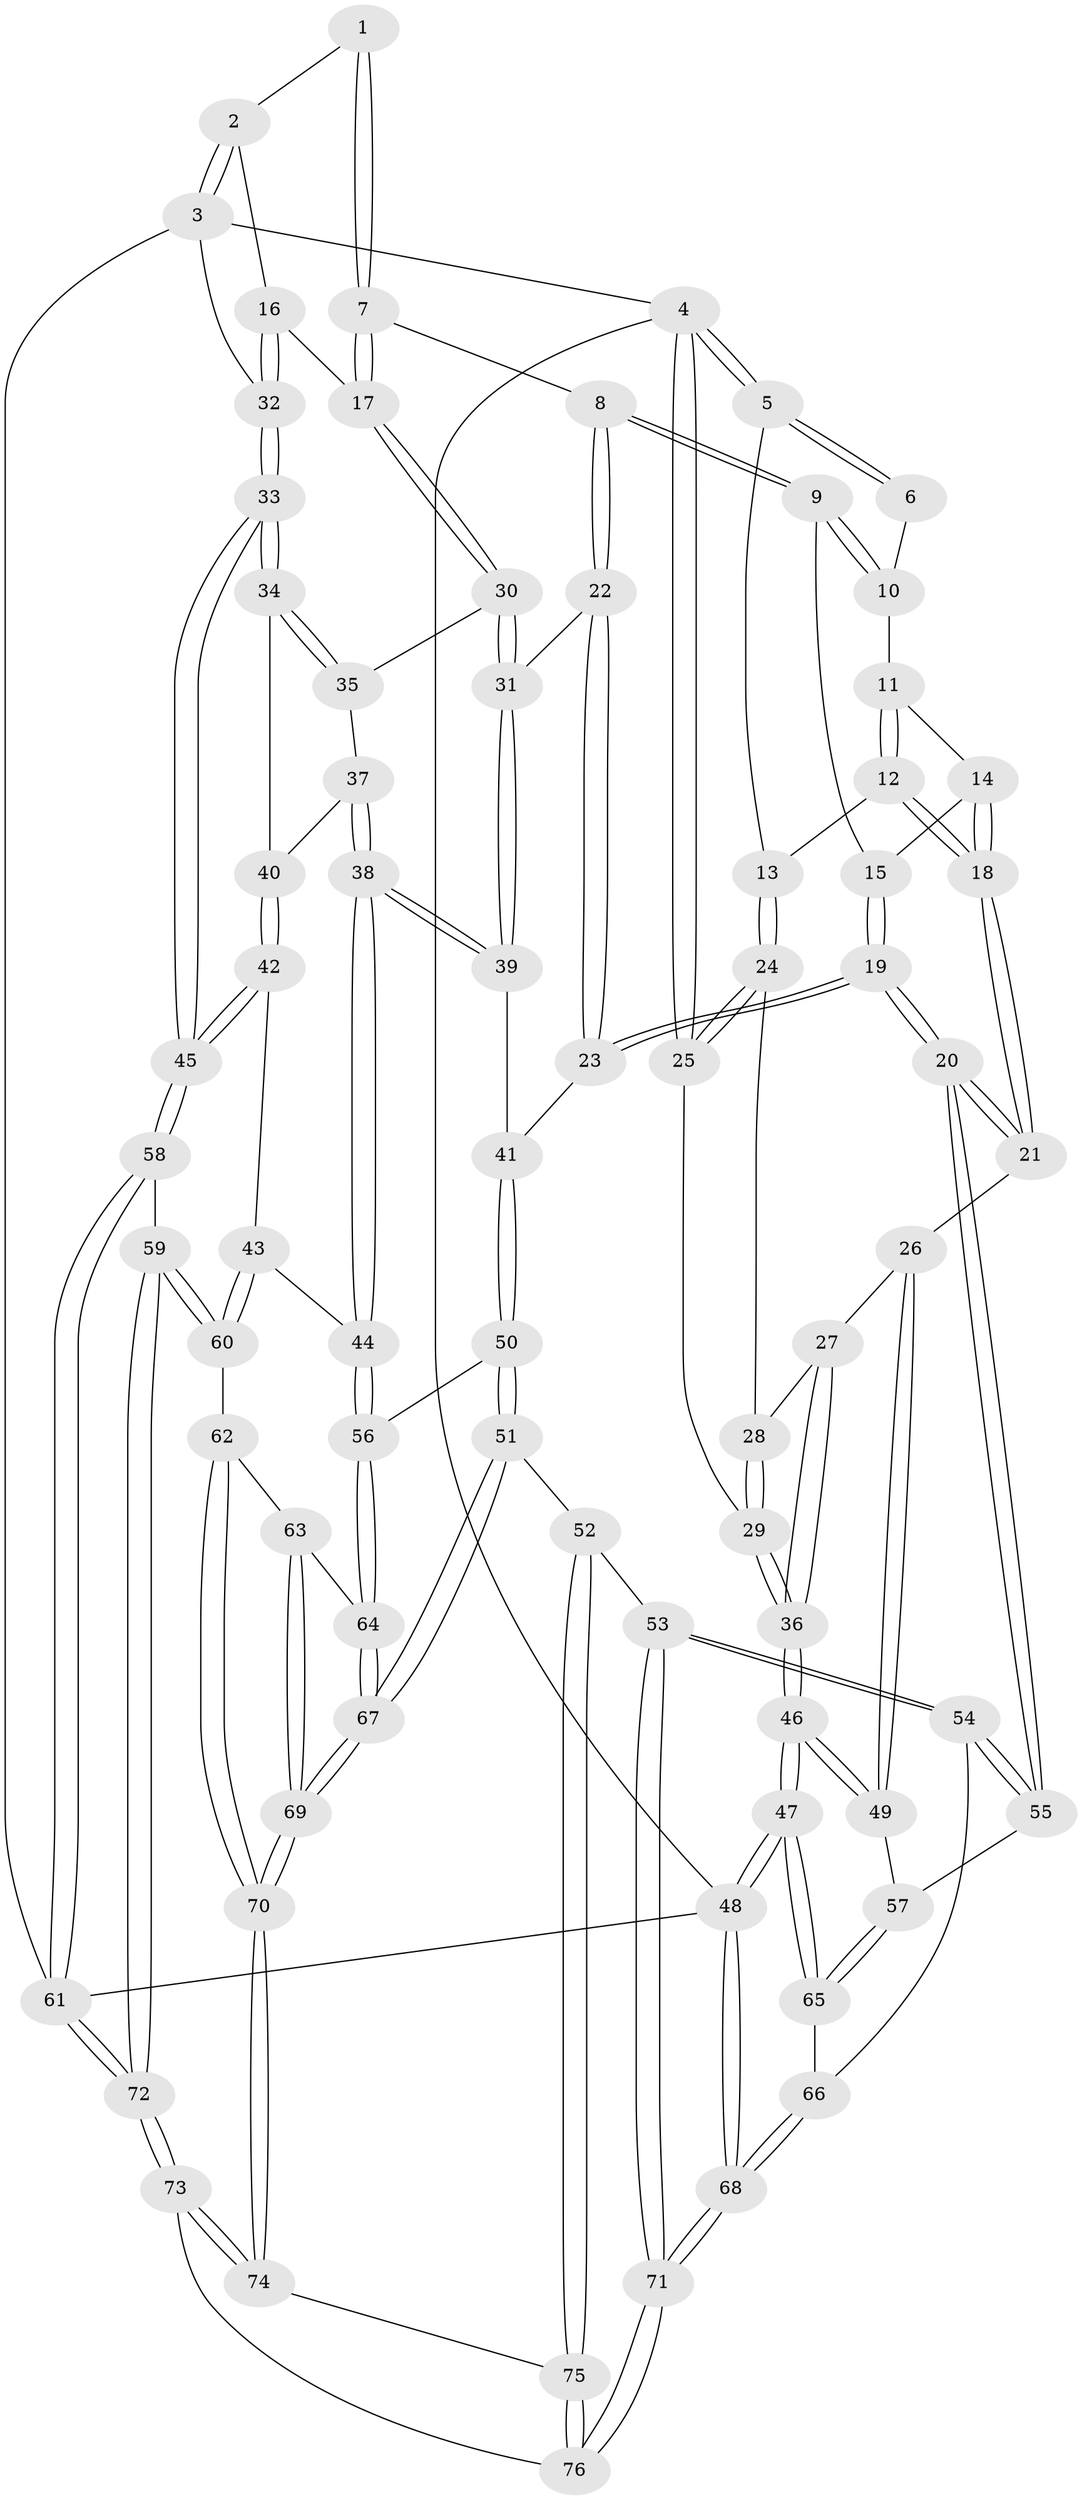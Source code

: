 // coarse degree distribution, {3: 0.20454545454545456, 4: 0.45454545454545453, 7: 0.022727272727272728, 5: 0.22727272727272727, 6: 0.09090909090909091}
// Generated by graph-tools (version 1.1) at 2025/42/03/06/25 10:42:30]
// undirected, 76 vertices, 187 edges
graph export_dot {
graph [start="1"]
  node [color=gray90,style=filled];
  1 [pos="+0.6511546604805795+0"];
  2 [pos="+1+0"];
  3 [pos="+1+0"];
  4 [pos="+0+0"];
  5 [pos="+0+0"];
  6 [pos="+0.260801407585406+0"];
  7 [pos="+0.6718972167015846+0.13081013822893184"];
  8 [pos="+0.6203109273459482+0.1602352478070287"];
  9 [pos="+0.5543492343074905+0.13031458306058644"];
  10 [pos="+0.2674393285007815+0"];
  11 [pos="+0.2682170008333972+0"];
  12 [pos="+0.1313325222357012+0.1872559534315008"];
  13 [pos="+0.10882498287643179+0.189645655910613"];
  14 [pos="+0.29946042866428674+0.01413635694296238"];
  15 [pos="+0.37910377981335197+0.16930356192527138"];
  16 [pos="+0.8310847735646032+0.16409032864310874"];
  17 [pos="+0.8236736448476631+0.17085561990318657"];
  18 [pos="+0.21623185644218015+0.24007746071000693"];
  19 [pos="+0.3610141426549203+0.37504526011817513"];
  20 [pos="+0.3269979581186574+0.3903086891451691"];
  21 [pos="+0.27954013167936265+0.3759487684388864"];
  22 [pos="+0.5721866597000905+0.27936795590802094"];
  23 [pos="+0.5001201690443577+0.37720116306274737"];
  24 [pos="+0.07597762240492276+0.21320276948835276"];
  25 [pos="+0+0"];
  26 [pos="+0.26163749301568134+0.3796534932577283"];
  27 [pos="+0.0664981740772893+0.28785606406959163"];
  28 [pos="+0.06712929361124756+0.2301591402840506"];
  29 [pos="+0+0.2323919189190858"];
  30 [pos="+0.8419143835163208+0.2417339515980456"];
  31 [pos="+0.7834454501572247+0.3652626077927472"];
  32 [pos="+1+0.2060463074191075"];
  33 [pos="+1+0.36605808472192386"];
  34 [pos="+1+0.34893855787306166"];
  35 [pos="+0.9744569049777335+0.3289077907442742"];
  36 [pos="+0+0.48733037421320424"];
  37 [pos="+0.9129402062065431+0.40426286439664677"];
  38 [pos="+0.7934018799250581+0.4730571134345109"];
  39 [pos="+0.7829322580406738+0.37003405896201325"];
  40 [pos="+0.9401095544953991+0.4534863536896341"];
  41 [pos="+0.5192216943820087+0.3992442465672497"];
  42 [pos="+0.9105211613886353+0.5383319597108854"];
  43 [pos="+0.8781577955227496+0.5387558193365648"];
  44 [pos="+0.7874471363787905+0.5094399556622756"];
  45 [pos="+1+0.6204186524683558"];
  46 [pos="+0+0.5046317169208835"];
  47 [pos="+0+0.869389051776401"];
  48 [pos="+0+1"];
  49 [pos="+0.02096461187895564+0.5039699120838962"];
  50 [pos="+0.6338521082313615+0.5716837358232785"];
  51 [pos="+0.49427480647475047+0.7436189383881646"];
  52 [pos="+0.4886848425186106+0.7456702568246448"];
  53 [pos="+0.39406827378685655+0.7249591347610961"];
  54 [pos="+0.3636878662533112+0.7028012418170531"];
  55 [pos="+0.3181441732155185+0.5964056322297184"];
  56 [pos="+0.6984005693744552+0.5713659358196035"];
  57 [pos="+0.1431780137738335+0.6078857272519278"];
  58 [pos="+1+0.699156790936628"];
  59 [pos="+0.9490752635482659+0.7697771995591415"];
  60 [pos="+0.8966475246661221+0.7575743175469086"];
  61 [pos="+1+1"];
  62 [pos="+0.8777905591311028+0.7585269443138205"];
  63 [pos="+0.8752388223583901+0.7577045796297932"];
  64 [pos="+0.7820097407958109+0.7113656251275386"];
  65 [pos="+0.13252665352107013+0.7215853127727797"];
  66 [pos="+0.21251391125113617+0.7555942677755356"];
  67 [pos="+0.6700343015443652+0.8448194650661158"];
  68 [pos="+0.04371671572102756+1"];
  69 [pos="+0.692413831330891+0.8842349704706857"];
  70 [pos="+0.7429548338355435+1"];
  71 [pos="+0.10379260062167958+1"];
  72 [pos="+0.8455092738367948+1"];
  73 [pos="+0.7773260379681105+1"];
  74 [pos="+0.7555241373622795+1"];
  75 [pos="+0.4856980827793844+0.8615863798542579"];
  76 [pos="+0.3710955365973756+1"];
  1 -- 2;
  1 -- 7;
  1 -- 7;
  2 -- 3;
  2 -- 3;
  2 -- 16;
  3 -- 4;
  3 -- 32;
  3 -- 61;
  4 -- 5;
  4 -- 5;
  4 -- 25;
  4 -- 25;
  4 -- 48;
  5 -- 6;
  5 -- 6;
  5 -- 13;
  6 -- 10;
  7 -- 8;
  7 -- 17;
  7 -- 17;
  8 -- 9;
  8 -- 9;
  8 -- 22;
  8 -- 22;
  9 -- 10;
  9 -- 10;
  9 -- 15;
  10 -- 11;
  11 -- 12;
  11 -- 12;
  11 -- 14;
  12 -- 13;
  12 -- 18;
  12 -- 18;
  13 -- 24;
  13 -- 24;
  14 -- 15;
  14 -- 18;
  14 -- 18;
  15 -- 19;
  15 -- 19;
  16 -- 17;
  16 -- 32;
  16 -- 32;
  17 -- 30;
  17 -- 30;
  18 -- 21;
  18 -- 21;
  19 -- 20;
  19 -- 20;
  19 -- 23;
  19 -- 23;
  20 -- 21;
  20 -- 21;
  20 -- 55;
  20 -- 55;
  21 -- 26;
  22 -- 23;
  22 -- 23;
  22 -- 31;
  23 -- 41;
  24 -- 25;
  24 -- 25;
  24 -- 28;
  25 -- 29;
  26 -- 27;
  26 -- 49;
  26 -- 49;
  27 -- 28;
  27 -- 36;
  27 -- 36;
  28 -- 29;
  28 -- 29;
  29 -- 36;
  29 -- 36;
  30 -- 31;
  30 -- 31;
  30 -- 35;
  31 -- 39;
  31 -- 39;
  32 -- 33;
  32 -- 33;
  33 -- 34;
  33 -- 34;
  33 -- 45;
  33 -- 45;
  34 -- 35;
  34 -- 35;
  34 -- 40;
  35 -- 37;
  36 -- 46;
  36 -- 46;
  37 -- 38;
  37 -- 38;
  37 -- 40;
  38 -- 39;
  38 -- 39;
  38 -- 44;
  38 -- 44;
  39 -- 41;
  40 -- 42;
  40 -- 42;
  41 -- 50;
  41 -- 50;
  42 -- 43;
  42 -- 45;
  42 -- 45;
  43 -- 44;
  43 -- 60;
  43 -- 60;
  44 -- 56;
  44 -- 56;
  45 -- 58;
  45 -- 58;
  46 -- 47;
  46 -- 47;
  46 -- 49;
  46 -- 49;
  47 -- 48;
  47 -- 48;
  47 -- 65;
  47 -- 65;
  48 -- 68;
  48 -- 68;
  48 -- 61;
  49 -- 57;
  50 -- 51;
  50 -- 51;
  50 -- 56;
  51 -- 52;
  51 -- 67;
  51 -- 67;
  52 -- 53;
  52 -- 75;
  52 -- 75;
  53 -- 54;
  53 -- 54;
  53 -- 71;
  53 -- 71;
  54 -- 55;
  54 -- 55;
  54 -- 66;
  55 -- 57;
  56 -- 64;
  56 -- 64;
  57 -- 65;
  57 -- 65;
  58 -- 59;
  58 -- 61;
  58 -- 61;
  59 -- 60;
  59 -- 60;
  59 -- 72;
  59 -- 72;
  60 -- 62;
  61 -- 72;
  61 -- 72;
  62 -- 63;
  62 -- 70;
  62 -- 70;
  63 -- 64;
  63 -- 69;
  63 -- 69;
  64 -- 67;
  64 -- 67;
  65 -- 66;
  66 -- 68;
  66 -- 68;
  67 -- 69;
  67 -- 69;
  68 -- 71;
  68 -- 71;
  69 -- 70;
  69 -- 70;
  70 -- 74;
  70 -- 74;
  71 -- 76;
  71 -- 76;
  72 -- 73;
  72 -- 73;
  73 -- 74;
  73 -- 74;
  73 -- 76;
  74 -- 75;
  75 -- 76;
  75 -- 76;
}
